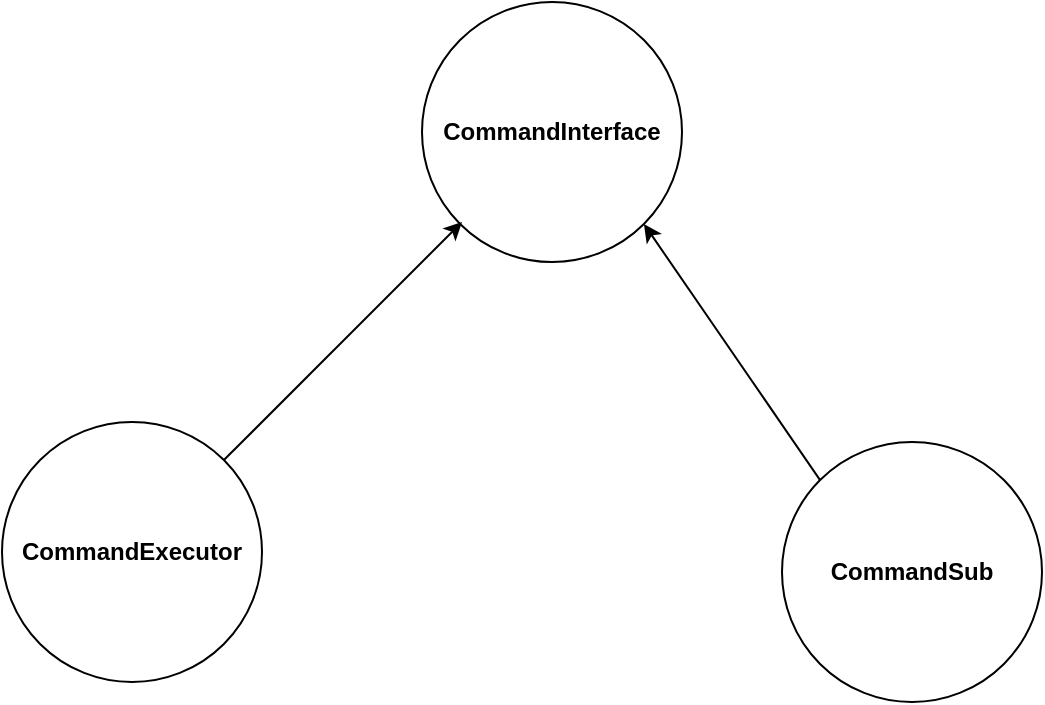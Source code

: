 <mxfile>
    <diagram id="7nVEvGPYm0UJzdvx1pUj" name="Page-1">
        <mxGraphModel dx="826" dy="830" grid="1" gridSize="10" guides="1" tooltips="1" connect="1" arrows="1" fold="1" page="1" pageScale="1" pageWidth="827" pageHeight="1169" math="0" shadow="0">
            <root>
                <mxCell id="0"/>
                <mxCell id="1" parent="0"/>
                <mxCell id="2" value="&lt;b&gt;CommandInterface&lt;/b&gt;" style="ellipse;whiteSpace=wrap;html=1;" vertex="1" parent="1">
                    <mxGeometry x="310" y="260" width="130" height="130" as="geometry"/>
                </mxCell>
                <mxCell id="3" value="&lt;b&gt;CommandExecutor&lt;/b&gt;" style="ellipse;whiteSpace=wrap;html=1;" vertex="1" parent="1">
                    <mxGeometry x="100" y="470" width="130" height="130" as="geometry"/>
                </mxCell>
                <mxCell id="4" value="&lt;b&gt;CommandSub&lt;/b&gt;" style="ellipse;whiteSpace=wrap;html=1;" vertex="1" parent="1">
                    <mxGeometry x="490" y="480" width="130" height="130" as="geometry"/>
                </mxCell>
                <mxCell id="6" value="" style="endArrow=classic;html=1;exitX=1;exitY=0;exitDx=0;exitDy=0;" edge="1" parent="1" source="3">
                    <mxGeometry width="50" height="50" relative="1" as="geometry">
                        <mxPoint x="270" y="530" as="sourcePoint"/>
                        <mxPoint x="330" y="370" as="targetPoint"/>
                    </mxGeometry>
                </mxCell>
                <mxCell id="8" value="" style="endArrow=classic;html=1;exitX=0;exitY=0;exitDx=0;exitDy=0;entryX=1;entryY=1;entryDx=0;entryDy=0;" edge="1" parent="1" source="4" target="2">
                    <mxGeometry width="50" height="50" relative="1" as="geometry">
                        <mxPoint x="410" y="420" as="sourcePoint"/>
                        <mxPoint x="460" y="370" as="targetPoint"/>
                    </mxGeometry>
                </mxCell>
            </root>
        </mxGraphModel>
    </diagram>
</mxfile>